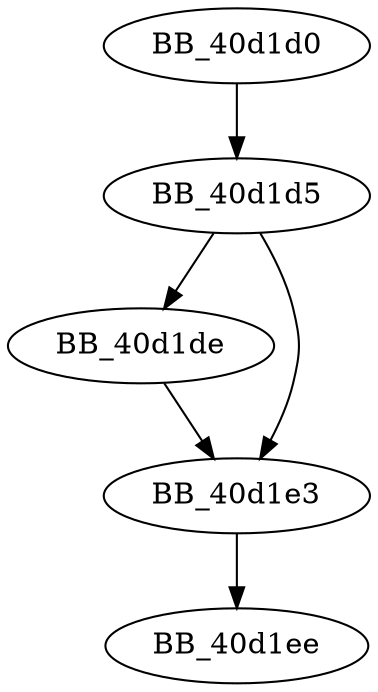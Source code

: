 DiGraph ___endstdio{
BB_40d1d0->BB_40d1d5
BB_40d1d5->BB_40d1de
BB_40d1d5->BB_40d1e3
BB_40d1de->BB_40d1e3
BB_40d1e3->BB_40d1ee
}
